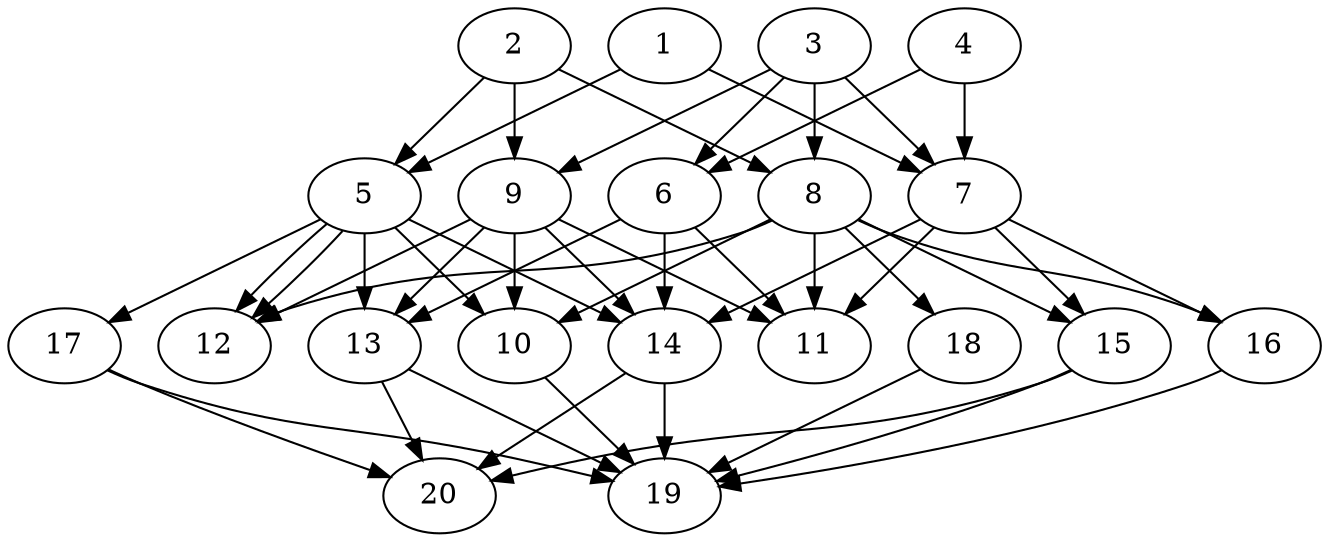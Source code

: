 // DAG automatically generated by daggen at Tue Jul 23 14:29:40 2019
// ./daggen --dot -n 20 --ccr 0.3 --fat 0.7 --regular 0.5 --density 0.7 --mindata 5242880 --maxdata 52428800 
digraph G {
  1 [size="136574293", alpha="0.10", expect_size="40972288"] 
  1 -> 5 [size ="40972288"]
  1 -> 7 [size ="40972288"]
  2 [size="130129920", alpha="0.12", expect_size="39038976"] 
  2 -> 5 [size ="39038976"]
  2 -> 8 [size ="39038976"]
  2 -> 9 [size ="39038976"]
  3 [size="60617387", alpha="0.19", expect_size="18185216"] 
  3 -> 6 [size ="18185216"]
  3 -> 7 [size ="18185216"]
  3 -> 8 [size ="18185216"]
  3 -> 9 [size ="18185216"]
  4 [size="69348693", alpha="0.11", expect_size="20804608"] 
  4 -> 6 [size ="20804608"]
  4 -> 7 [size ="20804608"]
  5 [size="160416427", alpha="0.10", expect_size="48124928"] 
  5 -> 10 [size ="48124928"]
  5 -> 12 [size ="48124928"]
  5 -> 12 [size ="48124928"]
  5 -> 13 [size ="48124928"]
  5 -> 14 [size ="48124928"]
  5 -> 17 [size ="48124928"]
  6 [size="92357973", alpha="0.15", expect_size="27707392"] 
  6 -> 11 [size ="27707392"]
  6 -> 13 [size ="27707392"]
  6 -> 14 [size ="27707392"]
  7 [size="80428373", alpha="0.08", expect_size="24128512"] 
  7 -> 11 [size ="24128512"]
  7 -> 14 [size ="24128512"]
  7 -> 15 [size ="24128512"]
  7 -> 16 [size ="24128512"]
  8 [size="162437120", alpha="0.11", expect_size="48731136"] 
  8 -> 10 [size ="48731136"]
  8 -> 11 [size ="48731136"]
  8 -> 12 [size ="48731136"]
  8 -> 15 [size ="48731136"]
  8 -> 16 [size ="48731136"]
  8 -> 18 [size ="48731136"]
  9 [size="140479147", alpha="0.08", expect_size="42143744"] 
  9 -> 10 [size ="42143744"]
  9 -> 11 [size ="42143744"]
  9 -> 12 [size ="42143744"]
  9 -> 13 [size ="42143744"]
  9 -> 14 [size ="42143744"]
  10 [size="158368427", alpha="0.00", expect_size="47510528"] 
  10 -> 19 [size ="47510528"]
  11 [size="133625173", alpha="0.07", expect_size="40087552"] 
  12 [size="54992213", alpha="0.14", expect_size="16497664"] 
  13 [size="152108373", alpha="0.15", expect_size="45632512"] 
  13 -> 19 [size ="45632512"]
  13 -> 20 [size ="45632512"]
  14 [size="141735253", alpha="0.05", expect_size="42520576"] 
  14 -> 19 [size ="42520576"]
  14 -> 20 [size ="42520576"]
  15 [size="67300693", alpha="0.12", expect_size="20190208"] 
  15 -> 19 [size ="20190208"]
  15 -> 20 [size ="20190208"]
  16 [size="148732587", alpha="0.03", expect_size="44619776"] 
  16 -> 19 [size ="44619776"]
  17 [size="106137600", alpha="0.15", expect_size="31841280"] 
  17 -> 19 [size ="31841280"]
  17 -> 20 [size ="31841280"]
  18 [size="169489067", alpha="0.09", expect_size="50846720"] 
  18 -> 19 [size ="50846720"]
  19 [size="97798827", alpha="0.12", expect_size="29339648"] 
  20 [size="157600427", alpha="0.00", expect_size="47280128"] 
}

